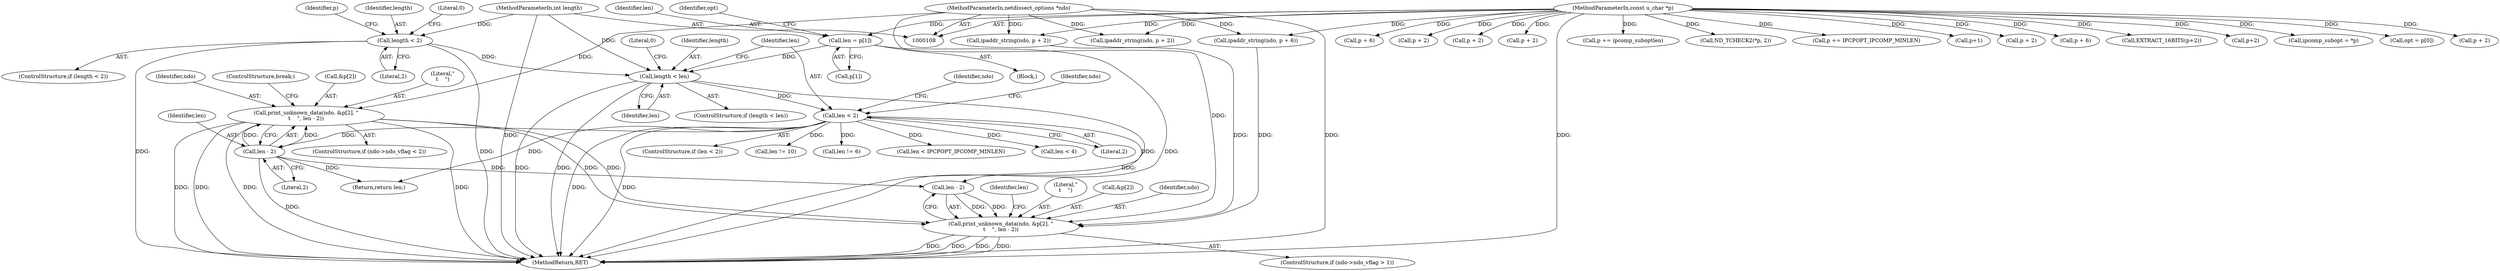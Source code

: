 digraph "0_tcpdump_7029d15f148ef24bb7c6668bc640f5470d085e5a_1@pointer" {
"1000387" [label="(Call,print_unknown_data(ndo, &p[2], \"\n\t    \", len - 2))"];
"1000109" [label="(MethodParameterIn,netdissect_options *ndo)"];
"1000394" [label="(Call,len - 2)"];
"1000146" [label="(Call,len < 2)"];
"1000140" [label="(Call,length < len)"];
"1000120" [label="(Call,length < 2)"];
"1000111" [label="(MethodParameterIn,int length)"];
"1000129" [label="(Call,len = p[1])"];
"1000110" [label="(MethodParameterIn,const u_char *p)"];
"1000404" [label="(Call,print_unknown_data(ndo, &p[2], \"\n\t    \", len - 2))"];
"1000389" [label="(Call,&p[2])"];
"1000130" [label="(Identifier,len)"];
"1000146" [label="(Call,len < 2)"];
"1000339" [label="(Call,p += ipcomp_suboptlen)"];
"1000145" [label="(ControlStructure,if (len < 2))"];
"1000414" [label="(Return,return len;)"];
"1000131" [label="(Call,p[1])"];
"1000300" [label="(Call,ND_TCHECK2(*p, 2))"];
"1000286" [label="(Call,p += IPCPOPT_IPCOMP_MINLEN)"];
"1000311" [label="(Call,p+1)"];
"1000376" [label="(Call,p + 2)"];
"1000140" [label="(Call,length < len)"];
"1000142" [label="(Identifier,len)"];
"1000398" [label="(ControlStructure,if (ndo->ndo_vflag > 1))"];
"1000183" [label="(Call,len != 10)"];
"1000119" [label="(ControlStructure,if (length < 2))"];
"1000212" [label="(Call,p + 6)"];
"1000393" [label="(Literal,\"\n\t    \")"];
"1000423" [label="(MethodReturn,RET)"];
"1000236" [label="(Call,EXTRACT_16BITS(p+2))"];
"1000353" [label="(Call,len != 6)"];
"1000237" [label="(Call,p+2)"];
"1000258" [label="(Call,len < IPCPOPT_IPCOMP_MINLEN)"];
"1000304" [label="(Call,ipcomp_subopt = *p)"];
"1000122" [label="(Literal,2)"];
"1000144" [label="(Literal,0)"];
"1000218" [label="(Call,len < 4)"];
"1000124" [label="(Literal,0)"];
"1000388" [label="(Identifier,ndo)"];
"1000374" [label="(Call,ipaddr_string(ndo, p + 2))"];
"1000381" [label="(ControlStructure,if (ndo->ndo_vflag < 2))"];
"1000147" [label="(Identifier,len)"];
"1000152" [label="(Identifier,ndo)"];
"1000134" [label="(Call,opt = p[0])"];
"1000230" [label="(Call,p + 2)"];
"1000415" [label="(Identifier,len)"];
"1000127" [label="(Identifier,p)"];
"1000148" [label="(Literal,2)"];
"1000167" [label="(Identifier,ndo)"];
"1000410" [label="(Literal,\"\n\t    \")"];
"1000395" [label="(Identifier,len)"];
"1000111" [label="(MethodParameterIn,int length)"];
"1000406" [label="(Call,&p[2])"];
"1000135" [label="(Identifier,opt)"];
"1000195" [label="(Call,p + 6)"];
"1000411" [label="(Call,len - 2)"];
"1000394" [label="(Call,len - 2)"];
"1000396" [label="(Literal,2)"];
"1000109" [label="(MethodParameterIn,netdissect_options *ndo)"];
"1000405" [label="(Identifier,ndo)"];
"1000387" [label="(Call,print_unknown_data(ndo, &p[2], \"\n\t    \", len - 2))"];
"1000112" [label="(Block,)"];
"1000397" [label="(ControlStructure,break;)"];
"1000120" [label="(Call,length < 2)"];
"1000365" [label="(Call,p + 2)"];
"1000207" [label="(Call,p + 2)"];
"1000110" [label="(MethodParameterIn,const u_char *p)"];
"1000205" [label="(Call,ipaddr_string(ndo, p + 2))"];
"1000141" [label="(Identifier,length)"];
"1000272" [label="(Call,p + 2)"];
"1000129" [label="(Call,len = p[1])"];
"1000139" [label="(ControlStructure,if (length < len))"];
"1000121" [label="(Identifier,length)"];
"1000210" [label="(Call,ipaddr_string(ndo, p + 6))"];
"1000404" [label="(Call,print_unknown_data(ndo, &p[2], \"\n\t    \", len - 2))"];
"1000387" -> "1000381"  [label="AST: "];
"1000387" -> "1000394"  [label="CFG: "];
"1000388" -> "1000387"  [label="AST: "];
"1000389" -> "1000387"  [label="AST: "];
"1000393" -> "1000387"  [label="AST: "];
"1000394" -> "1000387"  [label="AST: "];
"1000397" -> "1000387"  [label="CFG: "];
"1000387" -> "1000423"  [label="DDG: "];
"1000387" -> "1000423"  [label="DDG: "];
"1000387" -> "1000423"  [label="DDG: "];
"1000387" -> "1000423"  [label="DDG: "];
"1000109" -> "1000387"  [label="DDG: "];
"1000394" -> "1000387"  [label="DDG: "];
"1000394" -> "1000387"  [label="DDG: "];
"1000387" -> "1000404"  [label="DDG: "];
"1000387" -> "1000404"  [label="DDG: "];
"1000109" -> "1000108"  [label="AST: "];
"1000109" -> "1000423"  [label="DDG: "];
"1000109" -> "1000205"  [label="DDG: "];
"1000109" -> "1000210"  [label="DDG: "];
"1000109" -> "1000374"  [label="DDG: "];
"1000109" -> "1000404"  [label="DDG: "];
"1000394" -> "1000396"  [label="CFG: "];
"1000395" -> "1000394"  [label="AST: "];
"1000396" -> "1000394"  [label="AST: "];
"1000394" -> "1000423"  [label="DDG: "];
"1000146" -> "1000394"  [label="DDG: "];
"1000394" -> "1000411"  [label="DDG: "];
"1000394" -> "1000414"  [label="DDG: "];
"1000146" -> "1000145"  [label="AST: "];
"1000146" -> "1000148"  [label="CFG: "];
"1000147" -> "1000146"  [label="AST: "];
"1000148" -> "1000146"  [label="AST: "];
"1000152" -> "1000146"  [label="CFG: "];
"1000167" -> "1000146"  [label="CFG: "];
"1000146" -> "1000423"  [label="DDG: "];
"1000146" -> "1000423"  [label="DDG: "];
"1000140" -> "1000146"  [label="DDG: "];
"1000146" -> "1000183"  [label="DDG: "];
"1000146" -> "1000218"  [label="DDG: "];
"1000146" -> "1000258"  [label="DDG: "];
"1000146" -> "1000353"  [label="DDG: "];
"1000146" -> "1000411"  [label="DDG: "];
"1000146" -> "1000414"  [label="DDG: "];
"1000140" -> "1000139"  [label="AST: "];
"1000140" -> "1000142"  [label="CFG: "];
"1000141" -> "1000140"  [label="AST: "];
"1000142" -> "1000140"  [label="AST: "];
"1000144" -> "1000140"  [label="CFG: "];
"1000147" -> "1000140"  [label="CFG: "];
"1000140" -> "1000423"  [label="DDG: "];
"1000140" -> "1000423"  [label="DDG: "];
"1000140" -> "1000423"  [label="DDG: "];
"1000120" -> "1000140"  [label="DDG: "];
"1000111" -> "1000140"  [label="DDG: "];
"1000129" -> "1000140"  [label="DDG: "];
"1000120" -> "1000119"  [label="AST: "];
"1000120" -> "1000122"  [label="CFG: "];
"1000121" -> "1000120"  [label="AST: "];
"1000122" -> "1000120"  [label="AST: "];
"1000124" -> "1000120"  [label="CFG: "];
"1000127" -> "1000120"  [label="CFG: "];
"1000120" -> "1000423"  [label="DDG: "];
"1000120" -> "1000423"  [label="DDG: "];
"1000111" -> "1000120"  [label="DDG: "];
"1000111" -> "1000108"  [label="AST: "];
"1000111" -> "1000423"  [label="DDG: "];
"1000129" -> "1000112"  [label="AST: "];
"1000129" -> "1000131"  [label="CFG: "];
"1000130" -> "1000129"  [label="AST: "];
"1000131" -> "1000129"  [label="AST: "];
"1000135" -> "1000129"  [label="CFG: "];
"1000129" -> "1000423"  [label="DDG: "];
"1000110" -> "1000129"  [label="DDG: "];
"1000110" -> "1000108"  [label="AST: "];
"1000110" -> "1000423"  [label="DDG: "];
"1000110" -> "1000134"  [label="DDG: "];
"1000110" -> "1000195"  [label="DDG: "];
"1000110" -> "1000205"  [label="DDG: "];
"1000110" -> "1000207"  [label="DDG: "];
"1000110" -> "1000210"  [label="DDG: "];
"1000110" -> "1000212"  [label="DDG: "];
"1000110" -> "1000230"  [label="DDG: "];
"1000110" -> "1000236"  [label="DDG: "];
"1000110" -> "1000237"  [label="DDG: "];
"1000110" -> "1000272"  [label="DDG: "];
"1000110" -> "1000286"  [label="DDG: "];
"1000110" -> "1000300"  [label="DDG: "];
"1000110" -> "1000304"  [label="DDG: "];
"1000110" -> "1000311"  [label="DDG: "];
"1000110" -> "1000339"  [label="DDG: "];
"1000110" -> "1000365"  [label="DDG: "];
"1000110" -> "1000374"  [label="DDG: "];
"1000110" -> "1000376"  [label="DDG: "];
"1000404" -> "1000398"  [label="AST: "];
"1000404" -> "1000411"  [label="CFG: "];
"1000405" -> "1000404"  [label="AST: "];
"1000406" -> "1000404"  [label="AST: "];
"1000410" -> "1000404"  [label="AST: "];
"1000411" -> "1000404"  [label="AST: "];
"1000415" -> "1000404"  [label="CFG: "];
"1000404" -> "1000423"  [label="DDG: "];
"1000404" -> "1000423"  [label="DDG: "];
"1000404" -> "1000423"  [label="DDG: "];
"1000404" -> "1000423"  [label="DDG: "];
"1000374" -> "1000404"  [label="DDG: "];
"1000210" -> "1000404"  [label="DDG: "];
"1000411" -> "1000404"  [label="DDG: "];
"1000411" -> "1000404"  [label="DDG: "];
}
